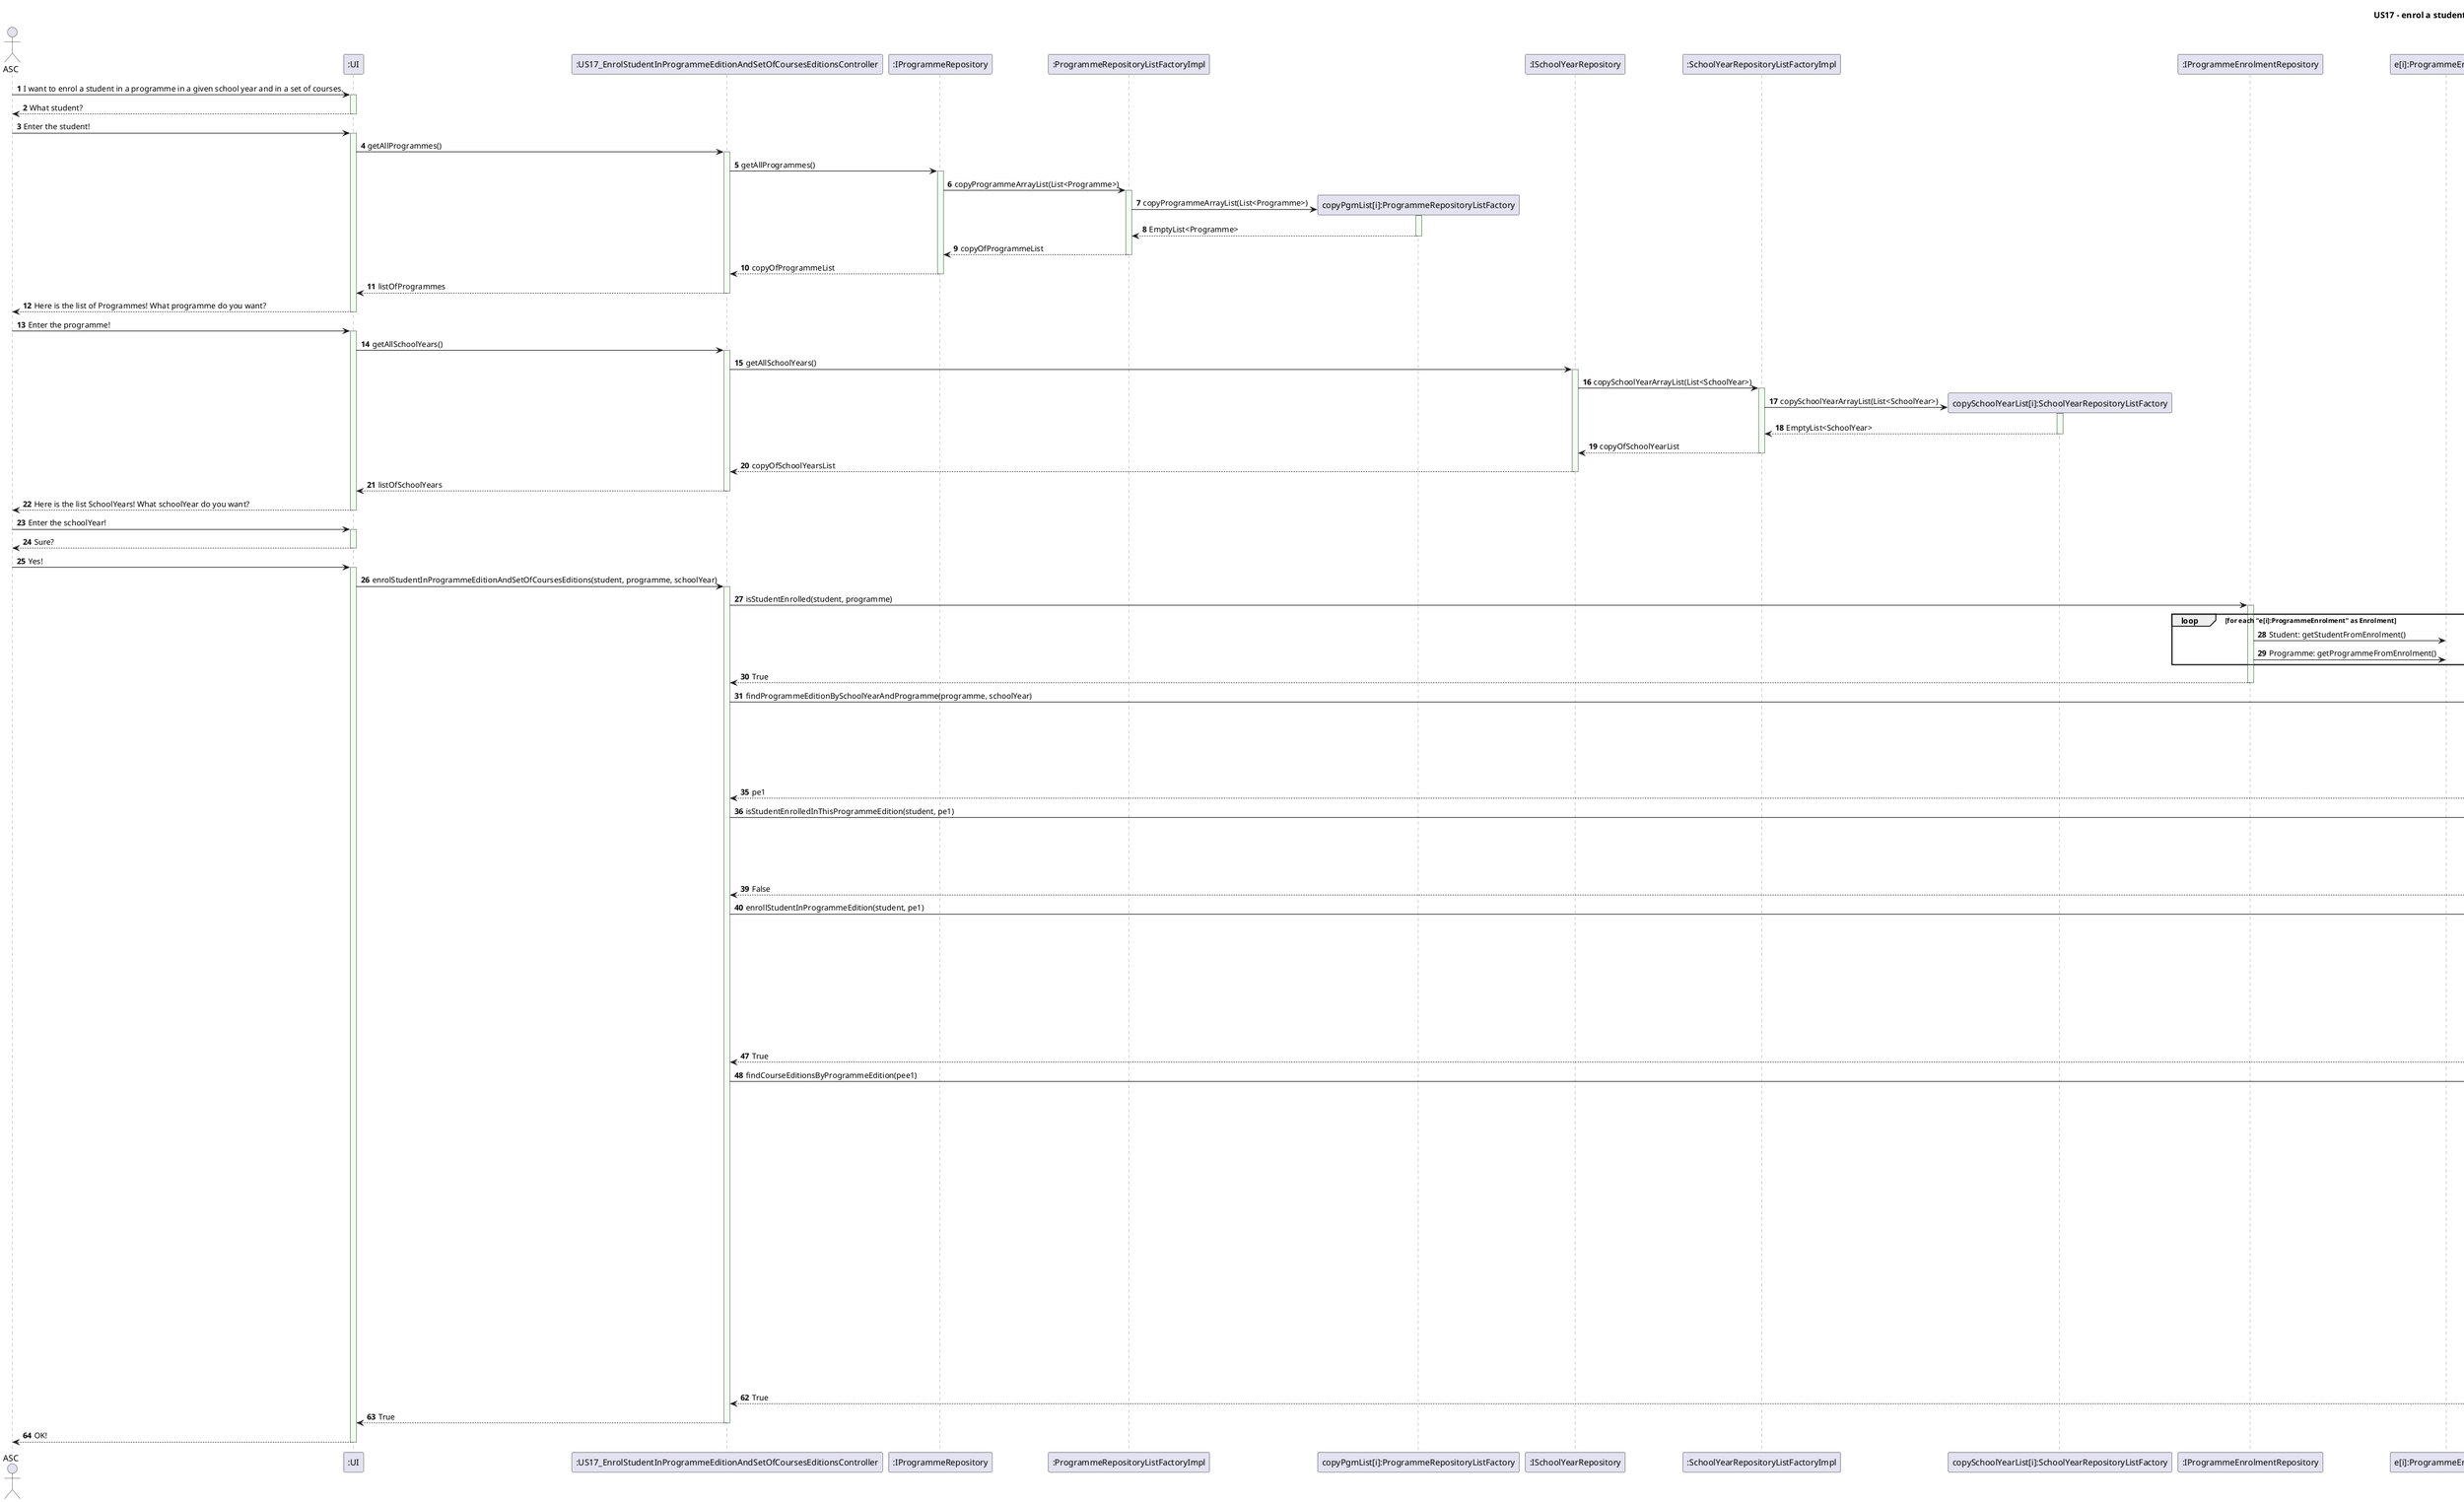 @startuml
autonumber
skinparam sequence {
LifeLineBorderColor Grey
LifeLineBackgroundColor HoneyDew
}
title US17 - enrol a student in a programme in a given school year and in a set of courses
actor ASC
participant ":UI" as UI
ASC -> UI : I want to enrol a student in a programme in a given school year and in a set of courses.
activate UI
UI --> ASC : What student?
deactivate UI
ASC -> UI : Enter the student!

'' Get Programmes

activate UI
participant ":US17_EnrolStudentInProgrammeEditionAndSetOfCoursesEditionsController" as Controller
UI -> Controller : getAllProgrammes()
activate Controller
participant ":IProgrammeRepository" as ProgrammeRepository
Controller -> ProgrammeRepository : getAllProgrammes()
activate ProgrammeRepository
participant ":ProgrammeRepositoryListFactoryImpl" as ProgrammeRepositoryListFactoryImpl
ProgrammeRepository -> ProgrammeRepositoryListFactoryImpl : copyProgrammeArrayList(List<Programme>)
activate ProgrammeRepositoryListFactoryImpl
create "copyPgmList[i]:ProgrammeRepositoryListFactory"
ProgrammeRepositoryListFactoryImpl -> "copyPgmList[i]:ProgrammeRepositoryListFactory": copyProgrammeArrayList(List<Programme>)
activate "copyPgmList[i]:ProgrammeRepositoryListFactory"
"copyPgmList[i]:ProgrammeRepositoryListFactory" --> ProgrammeRepositoryListFactoryImpl: EmptyList<Programme>
deactivate "copyPgmList[i]:ProgrammeRepositoryListFactory"
ProgrammeRepositoryListFactoryImpl --> ProgrammeRepository : copyOfProgrammeList
deactivate ProgrammeRepositoryListFactoryImpl
ProgrammeRepository --> Controller : copyOfProgrammeList
deactivate ProgrammeRepository
Controller --> UI : listOfProgrammes
deactivate Controller
UI --> ASC : Here is the list of Programmes! What programme do you want?
deactivate UI
ASC -> UI : Enter the programme!

'' Get SchoolYears

activate UI
participant ":ISchoolYearRepository" as SchoolYearRepository
UI -> Controller : getAllSchoolYears()
activate Controller
participant ":SchoolYearRepository" as SchoolYearRepository
Controller -> SchoolYearRepository : getAllSchoolYears()
activate SchoolYearRepository
participant ":SchoolYearRepositoryListFactoryImpl" as SchoolYearRepositoryListFactoryImpl
SchoolYearRepository -> SchoolYearRepositoryListFactoryImpl : copySchoolYearArrayList(List<SchoolYear>)
activate SchoolYearRepositoryListFactoryImpl
create "copySchoolYearList[i]:SchoolYearRepositoryListFactory"
SchoolYearRepositoryListFactoryImpl -> "copySchoolYearList[i]:SchoolYearRepositoryListFactory": copySchoolYearArrayList(List<SchoolYear>)
activate "copySchoolYearList[i]:SchoolYearRepositoryListFactory"
"copySchoolYearList[i]:SchoolYearRepositoryListFactory" --> SchoolYearRepositoryListFactoryImpl: EmptyList<SchoolYear>
deactivate "copySchoolYearList[i]:SchoolYearRepositoryListFactory"
SchoolYearRepositoryListFactoryImpl --> SchoolYearRepository : copyOfSchoolYearList
deactivate SchoolYearRepositoryListFactoryImpl
SchoolYearRepository --> Controller : copyOfSchoolYearsList
deactivate SchoolYearRepository
Controller --> UI : listOfSchoolYears
deactivate Controller
UI --> ASC : Here is the list SchoolYears! What schoolYear do you want?
deactivate UI
ASC -> UI : Enter the schoolYear!
activate UI
UI --> ASC : Sure?
deactivate UI
ASC -> UI : Yes!

activate UI
UI -> Controller : enrolStudentInProgrammeEditionAndSetOfCoursesEditions(student, programme, schoolYear)
activate Controller
participant ":IProgrammeEnrolmentRepository" as ProgrammeEnrolmentRepository

'' Is Student Enrolled

Controller -> ProgrammeEnrolmentRepository : isStudentEnrolled(student, programme)
activate ProgrammeEnrolmentRepository
participant "e[i]:ProgrammeEnrolment" as Enrolment
loop for each "e[i]:ProgrammeEnrolment" as Enrolment
ProgrammeEnrolmentRepository -> Enrolment : Student: getStudentFromEnrolment()
ProgrammeEnrolmentRepository -> Enrolment : Programme: getProgrammeFromEnrolment()
end
deactivate Enrolment
ProgrammeEnrolmentRepository --> Controller : True

'' Find Programme Edition by SchoolYear and Programme

deactivate ProgrammeEnrolmentRepository
participant ":IProgrammeEditionRepository" as ProgrammeEditionRepository
Controller -> ProgrammeEditionRepository : findProgrammeEditionBySchoolYearAndProgramme(programme, schoolYear)
activate ProgrammeEditionRepository
participant ":ProgrammeEdition" as ProgrammeEdition
loop for each "pe[i]:ProgrammeEditionRepository" as ProgrammeEditionRepository
ProgrammeEditionRepository -> ProgrammeEdition : programmeEdition : findProgrammeInProgrammeEdition(programme)
ProgrammeEditionRepository -> ProgrammeEdition : programmeEdition : findSchoolYearInProgrammeEdition(schoolYear)
ProgrammeEdition --> ProgrammeEditionRepository : pe1
end
ProgrammeEditionRepository --> Controller :  pe1
deactivate ProgrammeEditionRepository

'' Is Student Enrolled in This Programme Edition

participant ":IProgrammeEditionEnrolmentRepository" as ProgrammeEditionEnrolmentRepository
Controller -> ProgrammeEditionEnrolmentRepository : isStudentEnrolledInThisProgrammeEdition(student, pe1)
activate ProgrammeEditionEnrolmentRepository
participant ":ProgrammeEditionEnrolment" as ProgrammeEditionEnrolment
loop for each "pee[i]:ProgrammeEditionEnrolmentRepository" as ProgrammeEditionEnrolmentRepository
participant ":Student" as Student
ProgrammeEditionEnrolmentRepository -> ProgrammeEditionEnrolment: ProgrammeEditionEnrolment: findProgrammeEditionInEnrolment()
ProgrammeEditionEnrolmentRepository -> Student: ProgrammeEditionEnrolment: getUniqueNumber()
participant ":ProgrammeEditionEnrolment" as ProgrammeEditionEnrolment
end
ProgrammeEditionEnrolmentRepository --> Controller : False
deactivate "ProgrammeEditionEnrolmentRepository"

'' Enroll Student in Programme Edition

Controller -> ProgrammeEditionEnrolmentRepository : enrollStudentInProgrammeEdition(student, pe1)
activate "ProgrammeEditionEnrolmentRepository"
participant ":IProgrammeEditionEnrolmentFactory" as IProgrammeEditionEnrolmentFactory
ProgrammeEditionEnrolmentRepository -> IProgrammeEditionEnrolmentFactory: newProgrammeEditionEnrolment(student, pe1)
activate IProgrammeEditionEnrolmentFactory
create "pee1:ProgrammeEditionEnrolment"
IProgrammeEditionEnrolmentFactory -> "pee1:ProgrammeEditionEnrolment" : newProgrammeEditionEnrolment(student, pe1)
activate "pee1:ProgrammeEditionEnrolment"
"pee1:ProgrammeEditionEnrolment" --> IProgrammeEditionEnrolmentFactory: pee1
deactivate "pee1:ProgrammeEditionEnrolment"
IProgrammeEditionEnrolmentFactory --> ProgrammeEditionEnrolmentRepository: pee1
deactivate IProgrammeEditionEnrolmentFactory
create "pe[i]:ProgrammeEditionArrayList"
ProgrammeEditionEnrolmentRepository -> "pe[i]:ProgrammeEditionArrayList":  add(pee1)
activate "pe[i]:ProgrammeEditionArrayList"
ProgrammeEditionEnrolmentRepository <-- "pe[i]:ProgrammeEditionArrayList":  True
deactivate "pe[i]:ProgrammeEditionArrayList"
ProgrammeEditionEnrolmentRepository --> Controller : True
deactivate ProgrammeEditionEnrolmentRepository

'' Find Course Edition by Programme Edition

participant ":ICourseEditionRepository" as CourseEditionRepository
Controller -> CourseEditionRepository : findCourseEditionsByProgrammeEdition(pee1)
participant ":CourseEdition" as CourseEdition
activate CourseEditionRepository
participant ":CourseEditionListFactory" as CourseEditionListFactory
CourseEditionRepository -> CourseEditionListFactory: newArrayList()
activate CourseEditionListFactory
create "ce[i]:CourseEditionArrayList"
CourseEditionListFactory -> "ce[i]:CourseEditionArrayList": newArrayList ()
activate "ce[i]:CourseEditionArrayList"
"ce[i]:CourseEditionArrayList" --> CourseEditionListFactory: EmptyList<CourseEdition>
deactivate "ce[i]:CourseEditionArrayList"
CourseEditionListFactory --> CourseEditionRepository: EmptyList<CourseEdition>
deactivate CourseEditionListFactory
loop for each "ce[i]:CourseEditionRepository" as CourseEditionRepository
CourseEditionRepository -> CourseEdition :  whatProgrammeEditionBelongsThisCourseEdition()
activate CourseEdition
CourseEdition --> CourseEditionRepository : ce1
deactivate CourseEdition
participant ":CourseEditionArrayList" as CourseEditionArrayList
CourseEditionRepository -> "ce[i]:CourseEditionArrayList" :  add(ce1)
activate "ce[i]:CourseEditionArrayList"
"ce[i]:CourseEditionArrayList" --> CourseEditionRepository: True
deactivate "ce[i]:CourseEditionArrayList"
end
participant ":ICourseEditionEnrolmentRepository" as CourseEditionEnrolmentRepository
CourseEditionRepository -> CourseEditionEnrolmentRepository : ListOfCourseEditions
deactivate CourseEditionRepository
participant ":CourseEditionEnrolment" as CourseEditionEnrolment
activate CourseEditionEnrolmentRepository
loop for each "cee[i]:CourseEditionEnrolmentRepository" as CourseEditionEnrolmentRepository
CourseEditionEnrolmentRepository -> CourseEditionEnrolment : findByStudentAndEdition(student, cee[i])
CourseEditionEnrolmentRepository -> CourseEditionEnrolment : isPresent()
create CourseEditionEnrolmentHashSet
CourseEditionEnrolmentRepository -> CourseEditionEnrolmentHashSet : enrolStudentInACourseEdition(student, cee1)
activate CourseEditionEnrolmentHashSet
CourseEditionEnrolmentHashSet --> CourseEditionEnrolmentRepository : True
deactivate CourseEditionEnrolmentHashSet
end
CourseEditionEnrolmentRepository --> Controller : True
deactivate CourseEditionEnrolmentRepository
Controller --> UI : True
deactivate Controller
UI --> ASC: OK!
deactivate UI

@enduml